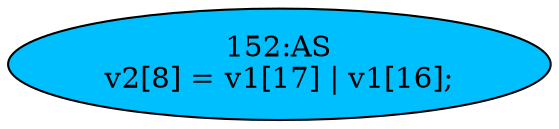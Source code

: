 strict digraph "" {
	node [label="\N"];
	"152:AS"	 [ast="<pyverilog.vparser.ast.Assign object at 0x7fee23011250>",
		def_var="['v2']",
		fillcolor=deepskyblue,
		label="152:AS
v2[8] = v1[17] | v1[16];",
		statements="[]",
		style=filled,
		typ=Assign,
		use_var="['v1', 'v1']"];
}
